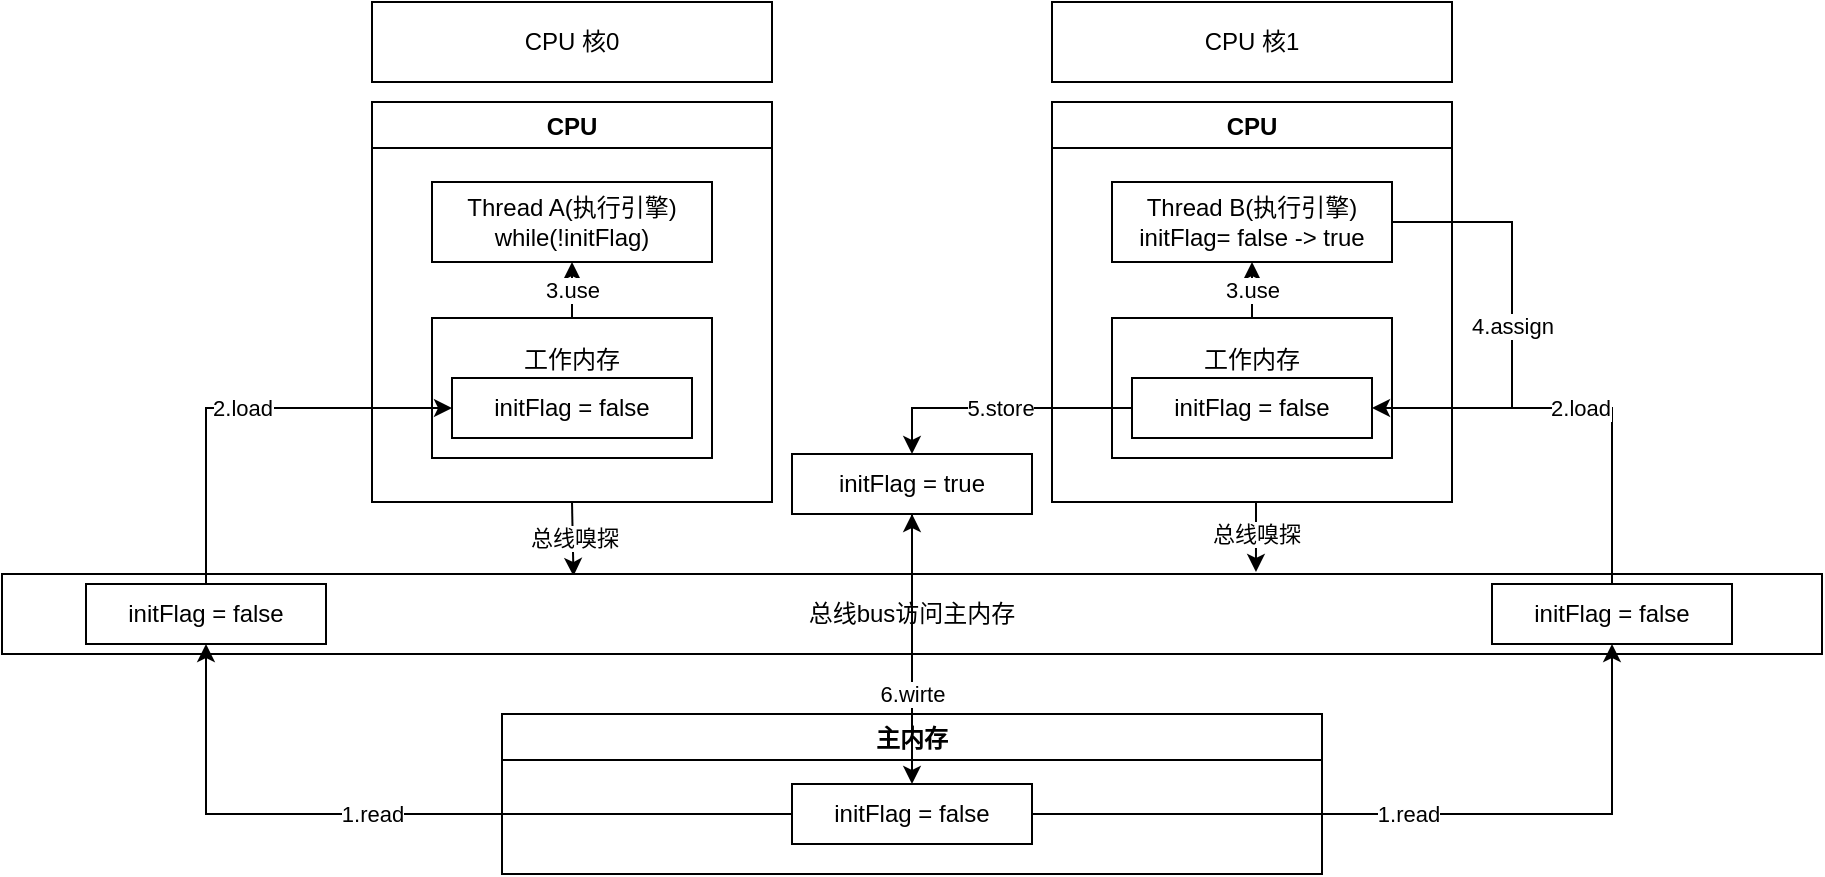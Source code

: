 <mxfile version="17.4.3" type="github">
  <diagram id="C5RBs43oDa-KdzZeNtuy" name="Page-1">
    <mxGraphModel dx="1673" dy="885" grid="1" gridSize="10" guides="1" tooltips="1" connect="1" arrows="1" fold="1" page="1" pageScale="1" pageWidth="827" pageHeight="1169" math="0" shadow="0">
      <root>
        <mxCell id="WIyWlLk6GJQsqaUBKTNV-0" />
        <mxCell id="WIyWlLk6GJQsqaUBKTNV-1" parent="WIyWlLk6GJQsqaUBKTNV-0" />
        <mxCell id="mp_lwEm3eIpkVCGBcad2-33" value="总线嗅探" style="edgeStyle=orthogonalEdgeStyle;rounded=0;orthogonalLoop=1;jettySize=auto;html=1;exitX=0.5;exitY=1;exitDx=0;exitDy=0;entryX=0.314;entryY=0.025;entryDx=0;entryDy=0;entryPerimeter=0;" edge="1" parent="WIyWlLk6GJQsqaUBKTNV-1" source="mp_lwEm3eIpkVCGBcad2-1" target="mp_lwEm3eIpkVCGBcad2-6">
          <mxGeometry relative="1" as="geometry" />
        </mxCell>
        <mxCell id="mp_lwEm3eIpkVCGBcad2-1" value="CPU" style="swimlane;" vertex="1" parent="WIyWlLk6GJQsqaUBKTNV-1">
          <mxGeometry x="200" y="144" width="200" height="200" as="geometry" />
        </mxCell>
        <mxCell id="mp_lwEm3eIpkVCGBcad2-2" value="&lt;div&gt;Thread A(执行引擎)&lt;/div&gt;&lt;div&gt;while(!initFlag)&lt;br&gt;&lt;/div&gt;" style="rounded=0;whiteSpace=wrap;html=1;" vertex="1" parent="mp_lwEm3eIpkVCGBcad2-1">
          <mxGeometry x="30" y="40" width="140" height="40" as="geometry" />
        </mxCell>
        <mxCell id="mp_lwEm3eIpkVCGBcad2-32" value="3.use" style="edgeStyle=orthogonalEdgeStyle;rounded=0;orthogonalLoop=1;jettySize=auto;html=1;exitX=0.5;exitY=0;exitDx=0;exitDy=0;entryX=0.5;entryY=1;entryDx=0;entryDy=0;" edge="1" parent="mp_lwEm3eIpkVCGBcad2-1" source="mp_lwEm3eIpkVCGBcad2-3" target="mp_lwEm3eIpkVCGBcad2-2">
          <mxGeometry relative="1" as="geometry" />
        </mxCell>
        <mxCell id="mp_lwEm3eIpkVCGBcad2-3" value="&lt;div&gt;工作内存&lt;/div&gt;&lt;div&gt;&lt;br&gt;&lt;/div&gt;&lt;div&gt;&lt;br&gt;&lt;/div&gt;" style="rounded=0;whiteSpace=wrap;html=1;" vertex="1" parent="mp_lwEm3eIpkVCGBcad2-1">
          <mxGeometry x="30" y="108" width="140" height="70" as="geometry" />
        </mxCell>
        <mxCell id="mp_lwEm3eIpkVCGBcad2-4" value="initFlag = false" style="rounded=0;whiteSpace=wrap;html=1;" vertex="1" parent="mp_lwEm3eIpkVCGBcad2-1">
          <mxGeometry x="40" y="138" width="120" height="30" as="geometry" />
        </mxCell>
        <mxCell id="mp_lwEm3eIpkVCGBcad2-5" value="CPU 核0" style="rounded=0;whiteSpace=wrap;html=1;" vertex="1" parent="WIyWlLk6GJQsqaUBKTNV-1">
          <mxGeometry x="200" y="94" width="200" height="40" as="geometry" />
        </mxCell>
        <mxCell id="mp_lwEm3eIpkVCGBcad2-6" value="总线bus访问主内存" style="rounded=0;whiteSpace=wrap;html=1;" vertex="1" parent="WIyWlLk6GJQsqaUBKTNV-1">
          <mxGeometry x="15" y="380" width="910" height="40" as="geometry" />
        </mxCell>
        <mxCell id="mp_lwEm3eIpkVCGBcad2-28" value="1.read" style="edgeStyle=orthogonalEdgeStyle;rounded=0;orthogonalLoop=1;jettySize=auto;html=1;exitX=0;exitY=0.5;exitDx=0;exitDy=0;entryX=0.5;entryY=1;entryDx=0;entryDy=0;" edge="1" parent="WIyWlLk6GJQsqaUBKTNV-1" source="mp_lwEm3eIpkVCGBcad2-9" target="mp_lwEm3eIpkVCGBcad2-12">
          <mxGeometry x="0.111" relative="1" as="geometry">
            <mxPoint as="offset" />
          </mxGeometry>
        </mxCell>
        <mxCell id="mp_lwEm3eIpkVCGBcad2-37" value="1.read" style="edgeStyle=orthogonalEdgeStyle;rounded=0;orthogonalLoop=1;jettySize=auto;html=1;exitX=1;exitY=0.5;exitDx=0;exitDy=0;" edge="1" parent="WIyWlLk6GJQsqaUBKTNV-1" source="mp_lwEm3eIpkVCGBcad2-9" target="mp_lwEm3eIpkVCGBcad2-26">
          <mxGeometry relative="1" as="geometry" />
        </mxCell>
        <mxCell id="mp_lwEm3eIpkVCGBcad2-9" value="initFlag = false" style="rounded=0;whiteSpace=wrap;html=1;" vertex="1" parent="WIyWlLk6GJQsqaUBKTNV-1">
          <mxGeometry x="410" y="485" width="120" height="30" as="geometry" />
        </mxCell>
        <mxCell id="mp_lwEm3eIpkVCGBcad2-46" value="" style="edgeStyle=orthogonalEdgeStyle;rounded=0;orthogonalLoop=1;jettySize=auto;html=1;" edge="1" parent="WIyWlLk6GJQsqaUBKTNV-1" source="mp_lwEm3eIpkVCGBcad2-10" target="mp_lwEm3eIpkVCGBcad2-27">
          <mxGeometry relative="1" as="geometry" />
        </mxCell>
        <mxCell id="mp_lwEm3eIpkVCGBcad2-10" value="主内存" style="swimlane;" vertex="1" parent="WIyWlLk6GJQsqaUBKTNV-1">
          <mxGeometry x="265" y="450" width="410" height="80" as="geometry" />
        </mxCell>
        <mxCell id="mp_lwEm3eIpkVCGBcad2-30" value="2.load" style="edgeStyle=orthogonalEdgeStyle;rounded=0;orthogonalLoop=1;jettySize=auto;html=1;exitX=0.5;exitY=0;exitDx=0;exitDy=0;entryX=0;entryY=0.5;entryDx=0;entryDy=0;" edge="1" parent="WIyWlLk6GJQsqaUBKTNV-1" source="mp_lwEm3eIpkVCGBcad2-12" target="mp_lwEm3eIpkVCGBcad2-4">
          <mxGeometry relative="1" as="geometry" />
        </mxCell>
        <mxCell id="mp_lwEm3eIpkVCGBcad2-12" value="initFlag = false" style="rounded=0;whiteSpace=wrap;html=1;" vertex="1" parent="WIyWlLk6GJQsqaUBKTNV-1">
          <mxGeometry x="57" y="385" width="120" height="30" as="geometry" />
        </mxCell>
        <mxCell id="mp_lwEm3eIpkVCGBcad2-36" value="总线嗅探" style="edgeStyle=orthogonalEdgeStyle;rounded=0;orthogonalLoop=1;jettySize=auto;html=1;exitX=0.5;exitY=1;exitDx=0;exitDy=0;entryX=0.689;entryY=-0.025;entryDx=0;entryDy=0;entryPerimeter=0;" edge="1" parent="WIyWlLk6GJQsqaUBKTNV-1" source="mp_lwEm3eIpkVCGBcad2-21" target="mp_lwEm3eIpkVCGBcad2-6">
          <mxGeometry relative="1" as="geometry" />
        </mxCell>
        <mxCell id="mp_lwEm3eIpkVCGBcad2-21" value="CPU" style="swimlane;" vertex="1" parent="WIyWlLk6GJQsqaUBKTNV-1">
          <mxGeometry x="540" y="144" width="200" height="200" as="geometry" />
        </mxCell>
        <mxCell id="mp_lwEm3eIpkVCGBcad2-40" value="4.assign" style="edgeStyle=orthogonalEdgeStyle;rounded=0;orthogonalLoop=1;jettySize=auto;html=1;exitX=1;exitY=0.5;exitDx=0;exitDy=0;entryX=1;entryY=0.5;entryDx=0;entryDy=0;" edge="1" parent="mp_lwEm3eIpkVCGBcad2-21" source="mp_lwEm3eIpkVCGBcad2-22" target="mp_lwEm3eIpkVCGBcad2-24">
          <mxGeometry relative="1" as="geometry">
            <Array as="points">
              <mxPoint x="230" y="60" />
              <mxPoint x="230" y="153" />
            </Array>
          </mxGeometry>
        </mxCell>
        <mxCell id="mp_lwEm3eIpkVCGBcad2-22" value="&lt;div&gt;Thread B(执行引擎)&lt;/div&gt;&lt;div&gt;initFlag= false -&amp;gt; true&lt;br&gt;&lt;/div&gt;" style="rounded=0;whiteSpace=wrap;html=1;" vertex="1" parent="mp_lwEm3eIpkVCGBcad2-21">
          <mxGeometry x="30" y="40" width="140" height="40" as="geometry" />
        </mxCell>
        <mxCell id="mp_lwEm3eIpkVCGBcad2-39" value="3.use" style="edgeStyle=orthogonalEdgeStyle;rounded=0;orthogonalLoop=1;jettySize=auto;html=1;exitX=0.5;exitY=0;exitDx=0;exitDy=0;entryX=0.5;entryY=1;entryDx=0;entryDy=0;" edge="1" parent="mp_lwEm3eIpkVCGBcad2-21" source="mp_lwEm3eIpkVCGBcad2-23" target="mp_lwEm3eIpkVCGBcad2-22">
          <mxGeometry relative="1" as="geometry" />
        </mxCell>
        <mxCell id="mp_lwEm3eIpkVCGBcad2-23" value="&lt;div&gt;工作内存&lt;/div&gt;&lt;div&gt;&lt;br&gt;&lt;/div&gt;&lt;div&gt;&lt;br&gt;&lt;/div&gt;" style="rounded=0;whiteSpace=wrap;html=1;" vertex="1" parent="mp_lwEm3eIpkVCGBcad2-21">
          <mxGeometry x="30" y="108" width="140" height="70" as="geometry" />
        </mxCell>
        <mxCell id="mp_lwEm3eIpkVCGBcad2-24" value="initFlag = false" style="rounded=0;whiteSpace=wrap;html=1;" vertex="1" parent="mp_lwEm3eIpkVCGBcad2-21">
          <mxGeometry x="40" y="138" width="120" height="30" as="geometry" />
        </mxCell>
        <mxCell id="mp_lwEm3eIpkVCGBcad2-25" value="CPU 核1" style="rounded=0;whiteSpace=wrap;html=1;" vertex="1" parent="WIyWlLk6GJQsqaUBKTNV-1">
          <mxGeometry x="540" y="94" width="200" height="40" as="geometry" />
        </mxCell>
        <mxCell id="mp_lwEm3eIpkVCGBcad2-38" value="2.load" style="edgeStyle=orthogonalEdgeStyle;rounded=0;orthogonalLoop=1;jettySize=auto;html=1;exitX=0.5;exitY=0;exitDx=0;exitDy=0;entryX=1;entryY=0.5;entryDx=0;entryDy=0;" edge="1" parent="WIyWlLk6GJQsqaUBKTNV-1" source="mp_lwEm3eIpkVCGBcad2-26" target="mp_lwEm3eIpkVCGBcad2-24">
          <mxGeometry relative="1" as="geometry" />
        </mxCell>
        <mxCell id="mp_lwEm3eIpkVCGBcad2-26" value="initFlag = false" style="rounded=0;whiteSpace=wrap;html=1;" vertex="1" parent="WIyWlLk6GJQsqaUBKTNV-1">
          <mxGeometry x="760" y="385" width="120" height="30" as="geometry" />
        </mxCell>
        <mxCell id="mp_lwEm3eIpkVCGBcad2-42" value="6.wirte" style="edgeStyle=orthogonalEdgeStyle;rounded=0;orthogonalLoop=1;jettySize=auto;html=1;exitX=0.5;exitY=1;exitDx=0;exitDy=0;entryX=0.5;entryY=0;entryDx=0;entryDy=0;" edge="1" parent="WIyWlLk6GJQsqaUBKTNV-1" source="mp_lwEm3eIpkVCGBcad2-27" target="mp_lwEm3eIpkVCGBcad2-9">
          <mxGeometry x="0.333" relative="1" as="geometry">
            <mxPoint as="offset" />
          </mxGeometry>
        </mxCell>
        <mxCell id="mp_lwEm3eIpkVCGBcad2-27" value="initFlag = true" style="rounded=0;whiteSpace=wrap;html=1;" vertex="1" parent="WIyWlLk6GJQsqaUBKTNV-1">
          <mxGeometry x="410" y="320" width="120" height="30" as="geometry" />
        </mxCell>
        <mxCell id="mp_lwEm3eIpkVCGBcad2-41" value="5.store" style="edgeStyle=orthogonalEdgeStyle;rounded=0;orthogonalLoop=1;jettySize=auto;html=1;exitX=0;exitY=0.5;exitDx=0;exitDy=0;entryX=0.5;entryY=0;entryDx=0;entryDy=0;" edge="1" parent="WIyWlLk6GJQsqaUBKTNV-1" source="mp_lwEm3eIpkVCGBcad2-24" target="mp_lwEm3eIpkVCGBcad2-27">
          <mxGeometry relative="1" as="geometry" />
        </mxCell>
      </root>
    </mxGraphModel>
  </diagram>
</mxfile>
